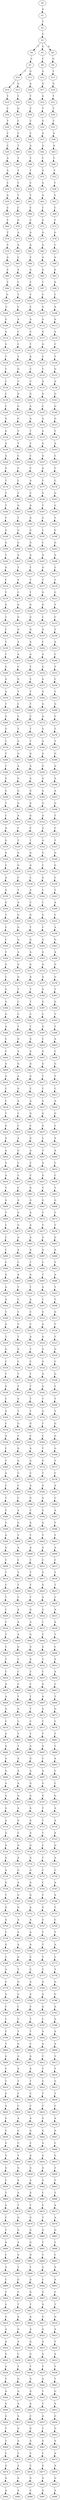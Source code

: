 strict digraph  {
	S0 -> S1 [ label = A ];
	S1 -> S2 [ label = T ];
	S2 -> S3 [ label = G ];
	S3 -> S4 [ label = T ];
	S3 -> S5 [ label = G ];
	S3 -> S6 [ label = A ];
	S4 -> S7 [ label = C ];
	S5 -> S8 [ label = C ];
	S6 -> S9 [ label = G ];
	S7 -> S10 [ label = T ];
	S7 -> S11 [ label = G ];
	S8 -> S12 [ label = G ];
	S9 -> S13 [ label = T ];
	S10 -> S14 [ label = T ];
	S10 -> S15 [ label = G ];
	S11 -> S16 [ label = A ];
	S12 -> S17 [ label = A ];
	S13 -> S18 [ label = G ];
	S14 -> S19 [ label = T ];
	S15 -> S20 [ label = T ];
	S16 -> S21 [ label = T ];
	S17 -> S22 [ label = A ];
	S18 -> S23 [ label = T ];
	S19 -> S24 [ label = C ];
	S20 -> S25 [ label = G ];
	S21 -> S26 [ label = T ];
	S22 -> S27 [ label = T ];
	S23 -> S28 [ label = T ];
	S24 -> S29 [ label = T ];
	S25 -> S30 [ label = C ];
	S26 -> S31 [ label = C ];
	S27 -> S32 [ label = G ];
	S28 -> S33 [ label = C ];
	S29 -> S34 [ label = C ];
	S30 -> S35 [ label = C ];
	S31 -> S36 [ label = C ];
	S32 -> S37 [ label = A ];
	S33 -> S38 [ label = A ];
	S34 -> S39 [ label = C ];
	S35 -> S40 [ label = T ];
	S36 -> S41 [ label = A ];
	S37 -> S42 [ label = A ];
	S38 -> S43 [ label = A ];
	S39 -> S44 [ label = A ];
	S40 -> S45 [ label = T ];
	S41 -> S46 [ label = T ];
	S42 -> S47 [ label = C ];
	S43 -> S48 [ label = T ];
	S44 -> S49 [ label = A ];
	S45 -> S50 [ label = T ];
	S46 -> S51 [ label = T ];
	S47 -> S52 [ label = A ];
	S48 -> S53 [ label = T ];
	S49 -> S54 [ label = C ];
	S50 -> S55 [ label = C ];
	S51 -> S56 [ label = C ];
	S52 -> S57 [ label = A ];
	S53 -> S58 [ label = T ];
	S54 -> S59 [ label = A ];
	S55 -> S60 [ label = T ];
	S56 -> S61 [ label = T ];
	S57 -> S62 [ label = A ];
	S58 -> S63 [ label = G ];
	S59 -> S64 [ label = C ];
	S60 -> S65 [ label = C ];
	S61 -> S66 [ label = C ];
	S62 -> S67 [ label = C ];
	S63 -> S68 [ label = C ];
	S64 -> S69 [ label = T ];
	S65 -> S70 [ label = G ];
	S66 -> S71 [ label = C ];
	S67 -> S72 [ label = A ];
	S68 -> S73 [ label = T ];
	S69 -> S74 [ label = T ];
	S70 -> S75 [ label = A ];
	S71 -> S76 [ label = A ];
	S72 -> S77 [ label = A ];
	S73 -> S78 [ label = G ];
	S74 -> S79 [ label = C ];
	S75 -> S80 [ label = A ];
	S76 -> S81 [ label = A ];
	S77 -> S82 [ label = A ];
	S78 -> S83 [ label = C ];
	S79 -> S84 [ label = G ];
	S80 -> S85 [ label = C ];
	S81 -> S86 [ label = C ];
	S82 -> S87 [ label = A ];
	S83 -> S88 [ label = A ];
	S84 -> S89 [ label = C ];
	S85 -> S90 [ label = A ];
	S86 -> S91 [ label = A ];
	S87 -> S92 [ label = G ];
	S88 -> S93 [ label = A ];
	S89 -> S94 [ label = T ];
	S90 -> S95 [ label = C ];
	S91 -> S96 [ label = C ];
	S92 -> S97 [ label = T ];
	S93 -> S98 [ label = A ];
	S94 -> S99 [ label = G ];
	S95 -> S100 [ label = T ];
	S96 -> S101 [ label = C ];
	S97 -> S102 [ label = C ];
	S98 -> S103 [ label = C ];
	S99 -> S104 [ label = C ];
	S100 -> S105 [ label = C ];
	S101 -> S106 [ label = C ];
	S102 -> S107 [ label = G ];
	S103 -> S108 [ label = A ];
	S104 -> S109 [ label = G ];
	S105 -> S110 [ label = A ];
	S106 -> S111 [ label = A ];
	S107 -> S112 [ label = A ];
	S108 -> S113 [ label = A ];
	S109 -> S114 [ label = G ];
	S110 -> S115 [ label = C ];
	S111 -> S116 [ label = C ];
	S112 -> S117 [ label = A ];
	S113 -> S118 [ label = A ];
	S114 -> S119 [ label = A ];
	S115 -> S120 [ label = C ];
	S116 -> S121 [ label = T ];
	S117 -> S122 [ label = A ];
	S118 -> S123 [ label = C ];
	S119 -> S124 [ label = T ];
	S120 -> S125 [ label = T ];
	S121 -> S126 [ label = A ];
	S122 -> S127 [ label = C ];
	S123 -> S128 [ label = T ];
	S124 -> S129 [ label = C ];
	S125 -> S130 [ label = G ];
	S126 -> S131 [ label = C ];
	S127 -> S132 [ label = T ];
	S128 -> S133 [ label = G ];
	S129 -> S134 [ label = C ];
	S130 -> S135 [ label = C ];
	S131 -> S136 [ label = C ];
	S132 -> S137 [ label = A ];
	S133 -> S138 [ label = A ];
	S134 -> S139 [ label = C ];
	S135 -> S140 [ label = G ];
	S136 -> S141 [ label = G ];
	S137 -> S142 [ label = A ];
	S138 -> S143 [ label = G ];
	S139 -> S144 [ label = C ];
	S140 -> S145 [ label = G ];
	S141 -> S146 [ label = A ];
	S142 -> S147 [ label = C ];
	S143 -> S148 [ label = G ];
	S144 -> S149 [ label = A ];
	S145 -> S150 [ label = G ];
	S146 -> S151 [ label = A ];
	S147 -> S152 [ label = A ];
	S148 -> S153 [ label = G ];
	S149 -> S154 [ label = G ];
	S150 -> S155 [ label = T ];
	S151 -> S156 [ label = T ];
	S152 -> S157 [ label = G ];
	S153 -> S158 [ label = T ];
	S154 -> S159 [ label = A ];
	S155 -> S160 [ label = T ];
	S156 -> S161 [ label = T ];
	S157 -> S162 [ label = A ];
	S158 -> S163 [ label = A ];
	S159 -> S164 [ label = G ];
	S160 -> S165 [ label = C ];
	S161 -> S166 [ label = C ];
	S162 -> S167 [ label = G ];
	S163 -> S168 [ label = C ];
	S164 -> S169 [ label = G ];
	S165 -> S170 [ label = C ];
	S166 -> S171 [ label = C ];
	S167 -> S172 [ label = A ];
	S168 -> S173 [ label = C ];
	S169 -> S174 [ label = T ];
	S170 -> S175 [ label = C ];
	S171 -> S176 [ label = A ];
	S172 -> S177 [ label = T ];
	S173 -> S178 [ label = C ];
	S174 -> S179 [ label = T ];
	S175 -> S180 [ label = C ];
	S176 -> S181 [ label = C ];
	S177 -> S182 [ label = G ];
	S178 -> S183 [ label = G ];
	S179 -> S184 [ label = T ];
	S180 -> S185 [ label = G ];
	S181 -> S186 [ label = A ];
	S182 -> S187 [ label = T ];
	S183 -> S188 [ label = C ];
	S184 -> S189 [ label = T ];
	S185 -> S190 [ label = T ];
	S186 -> S191 [ label = A ];
	S187 -> S192 [ label = G ];
	S188 -> S193 [ label = T ];
	S189 -> S194 [ label = G ];
	S190 -> S195 [ label = G ];
	S191 -> S196 [ label = G ];
	S192 -> S197 [ label = C ];
	S193 -> S198 [ label = G ];
	S194 -> S199 [ label = G ];
	S195 -> S200 [ label = G ];
	S196 -> S201 [ label = G ];
	S197 -> S202 [ label = C ];
	S198 -> S203 [ label = G ];
	S199 -> S204 [ label = T ];
	S200 -> S205 [ label = A ];
	S201 -> S206 [ label = A ];
	S202 -> S207 [ label = A ];
	S203 -> S208 [ label = A ];
	S204 -> S209 [ label = A ];
	S205 -> S210 [ label = T ];
	S206 -> S211 [ label = T ];
	S207 -> S212 [ label = G ];
	S208 -> S213 [ label = T ];
	S209 -> S214 [ label = C ];
	S210 -> S215 [ label = T ];
	S211 -> S216 [ label = T ];
	S212 -> S217 [ label = T ];
	S213 -> S218 [ label = T ];
	S214 -> S219 [ label = T ];
	S215 -> S220 [ label = C ];
	S216 -> S221 [ label = T ];
	S217 -> S222 [ label = G ];
	S218 -> S223 [ label = C ];
	S219 -> S224 [ label = G ];
	S220 -> S225 [ label = G ];
	S221 -> S226 [ label = G ];
	S222 -> S227 [ label = G ];
	S223 -> S228 [ label = T ];
	S224 -> S229 [ label = T ];
	S225 -> S230 [ label = G ];
	S226 -> S231 [ label = G ];
	S227 -> S232 [ label = C ];
	S228 -> S233 [ label = C ];
	S229 -> S234 [ label = C ];
	S230 -> S235 [ label = G ];
	S231 -> S236 [ label = G ];
	S232 -> S237 [ label = A ];
	S233 -> S238 [ label = T ];
	S234 -> S239 [ label = T ];
	S235 -> S240 [ label = A ];
	S236 -> S241 [ label = A ];
	S237 -> S242 [ label = C ];
	S238 -> S243 [ label = A ];
	S239 -> S244 [ label = T ];
	S240 -> S245 [ label = A ];
	S241 -> S246 [ label = A ];
	S242 -> S247 [ label = A ];
	S243 -> S248 [ label = C ];
	S244 -> S249 [ label = G ];
	S245 -> S250 [ label = C ];
	S246 -> S251 [ label = T ];
	S247 -> S252 [ label = G ];
	S248 -> S253 [ label = T ];
	S249 -> S254 [ label = A ];
	S250 -> S255 [ label = G ];
	S251 -> S256 [ label = C ];
	S252 -> S257 [ label = G ];
	S253 -> S258 [ label = C ];
	S254 -> S259 [ label = A ];
	S255 -> S260 [ label = T ];
	S256 -> S261 [ label = T ];
	S257 -> S262 [ label = A ];
	S258 -> S263 [ label = T ];
	S259 -> S264 [ label = T ];
	S260 -> S265 [ label = C ];
	S261 -> S266 [ label = T ];
	S262 -> S267 [ label = G ];
	S263 -> S268 [ label = G ];
	S264 -> S269 [ label = G ];
	S265 -> S270 [ label = C ];
	S266 -> S271 [ label = C ];
	S267 -> S272 [ label = A ];
	S268 -> S273 [ label = C ];
	S269 -> S274 [ label = G ];
	S270 -> S275 [ label = T ];
	S271 -> S276 [ label = T ];
	S272 -> S277 [ label = G ];
	S273 -> S278 [ label = T ];
	S274 -> S279 [ label = T ];
	S275 -> S280 [ label = G ];
	S276 -> S281 [ label = T ];
	S277 -> S282 [ label = A ];
	S278 -> S283 [ label = T ];
	S279 -> S284 [ label = T ];
	S280 -> S285 [ label = G ];
	S281 -> S286 [ label = G ];
	S282 -> S287 [ label = A ];
	S283 -> S288 [ label = G ];
	S284 -> S289 [ label = T ];
	S285 -> S290 [ label = A ];
	S286 -> S291 [ label = A ];
	S287 -> S292 [ label = G ];
	S288 -> S293 [ label = A ];
	S289 -> S294 [ label = G ];
	S290 -> S295 [ label = G ];
	S291 -> S296 [ label = A ];
	S292 -> S297 [ label = A ];
	S293 -> S298 [ label = A ];
	S294 -> S299 [ label = G ];
	S295 -> S300 [ label = G ];
	S296 -> S301 [ label = G ];
	S297 -> S302 [ label = A ];
	S298 -> S303 [ label = A ];
	S299 -> S304 [ label = T ];
	S300 -> S305 [ label = G ];
	S301 -> S306 [ label = G ];
	S302 -> S307 [ label = A ];
	S303 -> S308 [ label = G ];
	S304 -> S309 [ label = C ];
	S305 -> S310 [ label = A ];
	S306 -> S311 [ label = G ];
	S307 -> S312 [ label = A ];
	S308 -> S313 [ label = T ];
	S309 -> S314 [ label = A ];
	S310 -> S315 [ label = C ];
	S311 -> S316 [ label = C ];
	S312 -> S317 [ label = A ];
	S313 -> S318 [ label = C ];
	S314 -> S319 [ label = G ];
	S315 -> S320 [ label = T ];
	S316 -> S321 [ label = T ];
	S317 -> S322 [ label = A ];
	S318 -> S323 [ label = T ];
	S319 -> S324 [ label = A ];
	S320 -> S325 [ label = G ];
	S321 -> S326 [ label = G ];
	S322 -> S327 [ label = G ];
	S323 -> S328 [ label = G ];
	S324 -> S329 [ label = G ];
	S325 -> S330 [ label = G ];
	S326 -> S331 [ label = A ];
	S327 -> S332 [ label = C ];
	S328 -> S333 [ label = G ];
	S329 -> S334 [ label = A ];
	S330 -> S335 [ label = C ];
	S331 -> S336 [ label = C ];
	S332 -> S337 [ label = G ];
	S333 -> S338 [ label = C ];
	S334 -> S339 [ label = A ];
	S335 -> S340 [ label = T ];
	S336 -> S341 [ label = A ];
	S337 -> S342 [ label = C ];
	S338 -> S343 [ label = T ];
	S339 -> S344 [ label = G ];
	S340 -> S345 [ label = A ];
	S341 -> S346 [ label = C ];
	S342 -> S347 [ label = C ];
	S343 -> S348 [ label = A ];
	S344 -> S349 [ label = T ];
	S345 -> S350 [ label = G ];
	S346 -> S351 [ label = G ];
	S347 -> S352 [ label = G ];
	S348 -> S353 [ label = C ];
	S349 -> S354 [ label = C ];
	S350 -> S355 [ label = G ];
	S351 -> S356 [ label = T ];
	S352 -> S357 [ label = C ];
	S353 -> S358 [ label = A ];
	S354 -> S359 [ label = C ];
	S355 -> S360 [ label = G ];
	S356 -> S361 [ label = G ];
	S357 -> S362 [ label = A ];
	S358 -> S363 [ label = G ];
	S359 -> S364 [ label = T ];
	S360 -> S365 [ label = A ];
	S361 -> S366 [ label = A ];
	S362 -> S367 [ label = G ];
	S363 -> S368 [ label = A ];
	S364 -> S369 [ label = G ];
	S365 -> S370 [ label = G ];
	S366 -> S371 [ label = G ];
	S367 -> S372 [ label = A ];
	S368 -> S373 [ label = G ];
	S369 -> S374 [ label = C ];
	S370 -> S375 [ label = G ];
	S371 -> S376 [ label = A ];
	S372 -> S377 [ label = A ];
	S373 -> S378 [ label = G ];
	S374 -> S379 [ label = G ];
	S375 -> S380 [ label = T ];
	S376 -> S381 [ label = T ];
	S377 -> S382 [ label = G ];
	S378 -> S383 [ label = T ];
	S379 -> S384 [ label = A ];
	S380 -> S385 [ label = C ];
	S381 -> S386 [ label = T ];
	S382 -> S387 [ label = G ];
	S383 -> S388 [ label = G ];
	S384 -> S389 [ label = G ];
	S385 -> S390 [ label = C ];
	S386 -> S391 [ label = C ];
	S387 -> S392 [ label = C ];
	S388 -> S393 [ label = T ];
	S389 -> S394 [ label = A ];
	S390 -> S395 [ label = T ];
	S391 -> S396 [ label = T ];
	S392 -> S397 [ label = G ];
	S393 -> S398 [ label = T ];
	S394 -> S399 [ label = C ];
	S395 -> S400 [ label = G ];
	S396 -> S401 [ label = G ];
	S397 -> S402 [ label = C ];
	S398 -> S403 [ label = A ];
	S399 -> S404 [ label = C ];
	S400 -> S405 [ label = A ];
	S401 -> S406 [ label = A ];
	S402 -> S407 [ label = A ];
	S403 -> S408 [ label = C ];
	S404 -> S409 [ label = A ];
	S405 -> S410 [ label = G ];
	S406 -> S411 [ label = G ];
	S407 -> S412 [ label = G ];
	S408 -> S413 [ label = G ];
	S409 -> S414 [ label = G ];
	S410 -> S415 [ label = A ];
	S411 -> S416 [ label = G ];
	S412 -> S417 [ label = T ];
	S413 -> S418 [ label = T ];
	S414 -> S419 [ label = C ];
	S415 -> S420 [ label = G ];
	S416 -> S421 [ label = C ];
	S417 -> S422 [ label = C ];
	S418 -> S423 [ label = C ];
	S419 -> S424 [ label = C ];
	S420 -> S425 [ label = A ];
	S421 -> S426 [ label = A ];
	S422 -> S427 [ label = G ];
	S423 -> S428 [ label = A ];
	S424 -> S429 [ label = T ];
	S425 -> S430 [ label = C ];
	S426 -> S431 [ label = G ];
	S427 -> S432 [ label = G ];
	S428 -> S433 [ label = G ];
	S429 -> S434 [ label = G ];
	S430 -> S435 [ label = C ];
	S431 -> S436 [ label = C ];
	S432 -> S437 [ label = G ];
	S433 -> S438 [ label = C ];
	S434 -> S439 [ label = A ];
	S435 -> S440 [ label = A ];
	S436 -> S441 [ label = A ];
	S437 -> S442 [ label = C ];
	S438 -> S443 [ label = A ];
	S439 -> S444 [ label = A ];
	S440 -> S445 [ label = G ];
	S441 -> S446 [ label = A ];
	S442 -> S447 [ label = T ];
	S443 -> S448 [ label = A ];
	S444 -> S449 [ label = G ];
	S445 -> S450 [ label = C ];
	S446 -> S451 [ label = C ];
	S447 -> S452 [ label = A ];
	S448 -> S453 [ label = C ];
	S449 -> S454 [ label = A ];
	S450 -> S455 [ label = C ];
	S451 -> S456 [ label = C ];
	S452 -> S457 [ label = G ];
	S453 -> S458 [ label = C ];
	S454 -> S459 [ label = T ];
	S455 -> S460 [ label = C ];
	S456 -> S461 [ label = G ];
	S457 -> S462 [ label = T ];
	S458 -> S463 [ label = T ];
	S459 -> S464 [ label = A ];
	S460 -> S465 [ label = A ];
	S461 -> S466 [ label = G ];
	S462 -> S467 [ label = G ];
	S463 -> S468 [ label = G ];
	S464 -> S469 [ label = T ];
	S465 -> S470 [ label = G ];
	S466 -> S471 [ label = A ];
	S467 -> S472 [ label = T ];
	S468 -> S473 [ label = C ];
	S469 -> S474 [ label = C ];
	S470 -> S475 [ label = G ];
	S471 -> S476 [ label = A ];
	S472 -> S477 [ label = T ];
	S473 -> S478 [ label = T ];
	S474 -> S479 [ label = C ];
	S475 -> S480 [ label = G ];
	S476 -> S481 [ label = A ];
	S477 -> S482 [ label = G ];
	S478 -> S483 [ label = G ];
	S479 -> S484 [ label = C ];
	S480 -> S485 [ label = A ];
	S481 -> S486 [ label = A ];
	S482 -> S487 [ label = A ];
	S483 -> S488 [ label = A ];
	S484 -> S489 [ label = C ];
	S485 -> S490 [ label = C ];
	S486 -> S491 [ label = T ];
	S487 -> S492 [ label = C ];
	S488 -> S493 [ label = T ];
	S489 -> S494 [ label = A ];
	S490 -> S495 [ label = A ];
	S491 -> S496 [ label = A ];
	S492 -> S497 [ label = T ];
	S493 -> S498 [ label = A ];
	S494 -> S499 [ label = A ];
	S495 -> S500 [ label = T ];
	S496 -> S501 [ label = T ];
	S497 -> S502 [ label = A ];
	S498 -> S503 [ label = T ];
	S499 -> S504 [ label = A ];
	S500 -> S505 [ label = C ];
	S501 -> S506 [ label = A ];
	S502 -> S507 [ label = C ];
	S503 -> S508 [ label = T ];
	S504 -> S509 [ label = T ];
	S505 -> S510 [ label = C ];
	S506 -> S511 [ label = C ];
	S507 -> S512 [ label = G ];
	S508 -> S513 [ label = G ];
	S509 -> S514 [ label = A ];
	S510 -> S515 [ label = C ];
	S511 -> S516 [ label = C ];
	S512 -> S517 [ label = A ];
	S513 -> S518 [ label = T ];
	S514 -> S519 [ label = T ];
	S515 -> S520 [ label = T ];
	S516 -> S521 [ label = A ];
	S517 -> S522 [ label = A ];
	S518 -> S523 [ label = T ];
	S519 -> S524 [ label = G ];
	S520 -> S525 [ label = G ];
	S521 -> S526 [ label = T ];
	S522 -> S527 [ label = G ];
	S523 -> S528 [ label = G ];
	S524 -> S529 [ label = C ];
	S525 -> S530 [ label = C ];
	S526 -> S531 [ label = C ];
	S527 -> S532 [ label = A ];
	S528 -> S533 [ label = C ];
	S529 -> S534 [ label = T ];
	S530 -> S535 [ label = T ];
	S531 -> S536 [ label = T ];
	S532 -> S537 [ label = A ];
	S533 -> S538 [ label = G ];
	S534 -> S539 [ label = G ];
	S535 -> S540 [ label = T ];
	S536 -> S541 [ label = T ];
	S537 -> S542 [ label = A ];
	S538 -> S543 [ label = T ];
	S539 -> S544 [ label = C ];
	S540 -> S545 [ label = A ];
	S541 -> S546 [ label = T ];
	S542 -> S547 [ label = T ];
	S543 -> S548 [ label = T ];
	S544 -> S549 [ label = A ];
	S545 -> S550 [ label = T ];
	S546 -> S551 [ label = T ];
	S547 -> S552 [ label = G ];
	S548 -> S553 [ label = T ];
	S549 -> S554 [ label = C ];
	S550 -> S555 [ label = G ];
	S551 -> S556 [ label = G ];
	S552 -> S557 [ label = T ];
	S553 -> S558 [ label = G ];
	S554 -> S559 [ label = A ];
	S555 -> S560 [ label = C ];
	S556 -> S561 [ label = C ];
	S557 -> S562 [ label = C ];
	S558 -> S563 [ label = G ];
	S559 -> S564 [ label = C ];
	S560 -> S565 [ label = G ];
	S561 -> S566 [ label = A ];
	S562 -> S567 [ label = T ];
	S563 -> S568 [ label = G ];
	S564 -> S569 [ label = T ];
	S565 -> S570 [ label = G ];
	S566 -> S571 [ label = G ];
	S567 -> S572 [ label = G ];
	S568 -> S573 [ label = T ];
	S569 -> S574 [ label = A ];
	S570 -> S575 [ label = C ];
	S571 -> S576 [ label = C ];
	S572 -> S577 [ label = T ];
	S573 -> S578 [ label = C ];
	S574 -> S579 [ label = C ];
	S575 -> S580 [ label = C ];
	S576 -> S581 [ label = A ];
	S577 -> S582 [ label = A ];
	S578 -> S583 [ label = A ];
	S579 -> S584 [ label = T ];
	S580 -> S585 [ label = C ];
	S581 -> S586 [ label = G ];
	S582 -> S587 [ label = A ];
	S583 -> S588 [ label = C ];
	S584 -> S589 [ label = T ];
	S585 -> S590 [ label = A ];
	S586 -> S591 [ label = C ];
	S587 -> S592 [ label = G ];
	S588 -> S593 [ label = A ];
	S589 -> S594 [ label = T ];
	S590 -> S595 [ label = G ];
	S591 -> S596 [ label = A ];
	S592 -> S597 [ label = A ];
	S593 -> S598 [ label = T ];
	S594 -> S599 [ label = A ];
	S595 -> S600 [ label = T ];
	S596 -> S601 [ label = T ];
	S597 -> S602 [ label = T ];
	S598 -> S603 [ label = T ];
	S599 -> S604 [ label = G ];
	S600 -> S605 [ label = A ];
	S601 -> S606 [ label = A ];
	S602 -> S607 [ label = A ];
	S603 -> S608 [ label = A ];
	S604 -> S609 [ label = T ];
	S605 -> S610 [ label = C ];
	S606 -> S611 [ label = T ];
	S607 -> S612 [ label = C ];
	S608 -> S613 [ label = C ];
	S609 -> S614 [ label = T ];
	S610 -> S615 [ label = T ];
	S611 -> S616 [ label = T ];
	S612 -> S617 [ label = G ];
	S613 -> S618 [ label = T ];
	S614 -> S619 [ label = C ];
	S615 -> S620 [ label = T ];
	S616 -> S621 [ label = T ];
	S617 -> S622 [ label = G ];
	S618 -> S623 [ label = T ];
	S619 -> S624 [ label = T ];
	S620 -> S625 [ label = C ];
	S621 -> S626 [ label = T ];
	S622 -> S627 [ label = A ];
	S623 -> S628 [ label = C ];
	S624 -> S629 [ label = C ];
	S625 -> S630 [ label = A ];
	S626 -> S631 [ label = G ];
	S627 -> S632 [ label = G ];
	S628 -> S633 [ label = A ];
	S629 -> S634 [ label = T ];
	S630 -> S635 [ label = A ];
	S631 -> S636 [ label = A ];
	S632 -> S637 [ label = C ];
	S633 -> S638 [ label = A ];
	S634 -> S639 [ label = T ];
	S635 -> S640 [ label = A ];
	S636 -> S641 [ label = G ];
	S637 -> S642 [ label = C ];
	S638 -> S643 [ label = T ];
	S639 -> S644 [ label = C ];
	S640 -> S645 [ label = G ];
	S641 -> S646 [ label = G ];
	S642 -> S647 [ label = G ];
	S643 -> S648 [ label = C ];
	S644 -> S649 [ label = T ];
	S645 -> S650 [ label = C ];
	S646 -> S651 [ label = A ];
	S647 -> S652 [ label = T ];
	S648 -> S653 [ label = A ];
	S649 -> S654 [ label = C ];
	S650 -> S655 [ label = C ];
	S651 -> S656 [ label = T ];
	S652 -> S657 [ label = C ];
	S653 -> S658 [ label = A ];
	S654 -> S659 [ label = A ];
	S655 -> S660 [ label = C ];
	S656 -> S661 [ label = C ];
	S657 -> S662 [ label = A ];
	S658 -> S663 [ label = C ];
	S659 -> S664 [ label = A ];
	S660 -> S665 [ label = T ];
	S661 -> S666 [ label = T ];
	S662 -> S667 [ label = A ];
	S663 -> S668 [ label = T ];
	S664 -> S669 [ label = A ];
	S665 -> S670 [ label = G ];
	S666 -> S671 [ label = T ];
	S667 -> S672 [ label = G ];
	S668 -> S673 [ label = G ];
	S669 -> S674 [ label = C ];
	S670 -> S675 [ label = C ];
	S671 -> S676 [ label = C ];
	S672 -> S677 [ label = T ];
	S673 -> S678 [ label = C ];
	S674 -> S679 [ label = A ];
	S675 -> S680 [ label = T ];
	S676 -> S681 [ label = T ];
	S677 -> S682 [ label = T ];
	S678 -> S683 [ label = T ];
	S679 -> S684 [ label = A ];
	S680 -> S685 [ label = T ];
	S681 -> S686 [ label = A ];
	S682 -> S687 [ label = A ];
	S683 -> S688 [ label = T ];
	S684 -> S689 [ label = A ];
	S685 -> S690 [ label = A ];
	S686 -> S691 [ label = G ];
	S687 -> S692 [ label = C ];
	S688 -> S693 [ label = A ];
	S689 -> S694 [ label = G ];
	S690 -> S695 [ label = A ];
	S691 -> S696 [ label = A ];
	S692 -> S697 [ label = A ];
	S693 -> S698 [ label = C ];
	S694 -> S699 [ label = A ];
	S695 -> S700 [ label = A ];
	S696 -> S701 [ label = G ];
	S697 -> S702 [ label = G ];
	S698 -> S703 [ label = C ];
	S699 -> S704 [ label = G ];
	S700 -> S705 [ label = G ];
	S701 -> S706 [ label = A ];
	S702 -> S707 [ label = G ];
	S703 -> S708 [ label = G ];
	S704 -> S709 [ label = A ];
	S705 -> S710 [ label = A ];
	S706 -> S711 [ label = A ];
	S707 -> S712 [ label = T ];
	S708 -> S713 [ label = A ];
	S709 -> S714 [ label = A ];
	S710 -> S715 [ label = G ];
	S711 -> S716 [ label = G ];
	S712 -> S717 [ label = T ];
	S713 -> S718 [ label = A ];
	S714 -> S719 [ label = G ];
	S715 -> S720 [ label = C ];
	S716 -> S721 [ label = A ];
	S717 -> S722 [ label = C ];
	S718 -> S723 [ label = A ];
	S719 -> S724 [ label = A ];
	S720 -> S725 [ label = G ];
	S721 -> S726 [ label = G ];
	S722 -> S727 [ label = C ];
	S723 -> S728 [ label = G ];
	S724 -> S729 [ label = G ];
	S725 -> S730 [ label = A ];
	S726 -> S731 [ label = A ];
	S727 -> S732 [ label = T ];
	S728 -> S733 [ label = A ];
	S729 -> S734 [ label = A ];
	S730 -> S735 [ label = G ];
	S731 -> S736 [ label = G ];
	S732 -> S737 [ label = T ];
	S733 -> S738 [ label = C ];
	S734 -> S739 [ label = G ];
	S735 -> S740 [ label = A ];
	S736 -> S741 [ label = A ];
	S737 -> S742 [ label = C ];
	S738 -> S743 [ label = A ];
	S739 -> S744 [ label = T ];
	S740 -> S745 [ label = G ];
	S741 -> S746 [ label = G ];
	S742 -> S747 [ label = C ];
	S743 -> S748 [ label = A ];
	S744 -> S749 [ label = G ];
	S745 -> S750 [ label = G ];
	S746 -> S751 [ label = A ];
	S747 -> S752 [ label = G ];
	S748 -> S753 [ label = T ];
	S749 -> S754 [ label = G ];
	S750 -> S755 [ label = A ];
	S751 -> S756 [ label = A ];
	S752 -> S757 [ label = G ];
	S753 -> S758 [ label = C ];
	S754 -> S759 [ label = C ];
	S755 -> S760 [ label = A ];
	S756 -> S761 [ label = A ];
	S757 -> S762 [ label = T ];
	S758 -> S763 [ label = T ];
	S759 -> S764 [ label = G ];
	S760 -> S765 [ label = A ];
	S761 -> S766 [ label = A ];
	S762 -> S767 [ label = T ];
	S763 -> S768 [ label = A ];
	S764 -> S769 [ label = T ];
	S765 -> S770 [ label = G ];
	S766 -> S771 [ label = C ];
	S767 -> S772 [ label = T ];
	S768 -> S773 [ label = C ];
	S769 -> S774 [ label = A ];
	S770 -> S775 [ label = T ];
	S771 -> S776 [ label = C ];
	S772 -> S777 [ label = T ];
	S773 -> S778 [ label = T ];
	S774 -> S779 [ label = G ];
	S775 -> S780 [ label = G ];
	S776 -> S781 [ label = A ];
	S777 -> S782 [ label = A ];
	S778 -> S783 [ label = G ];
	S779 -> S784 [ label = A ];
	S780 -> S785 [ label = G ];
	S781 -> S786 [ label = A ];
	S782 -> S787 [ label = A ];
	S783 -> S788 [ label = G ];
	S784 -> S789 [ label = C ];
	S785 -> S790 [ label = C ];
	S786 -> S791 [ label = C ];
	S787 -> S792 [ label = A ];
	S788 -> S793 [ label = A ];
	S789 -> S794 [ label = C ];
	S790 -> S795 [ label = C ];
	S791 -> S796 [ label = T ];
	S792 -> S797 [ label = C ];
	S793 -> S798 [ label = A ];
	S794 -> S799 [ label = C ];
	S795 -> S800 [ label = T ];
	S796 -> S801 [ label = T ];
	S797 -> S802 [ label = A ];
	S798 -> S803 [ label = A ];
	S799 -> S804 [ label = T ];
	S800 -> S805 [ label = G ];
	S801 -> S806 [ label = C ];
	S802 -> S807 [ label = A ];
	S803 -> S808 [ label = A ];
	S804 -> S809 [ label = G ];
	S805 -> S810 [ label = G ];
	S806 -> S811 [ label = G ];
	S807 -> S812 [ label = T ];
	S808 -> S813 [ label = T ];
	S809 -> S814 [ label = C ];
	S810 -> S815 [ label = A ];
	S811 -> S816 [ label = A ];
	S812 -> S817 [ label = T ];
	S813 -> S818 [ label = T ];
	S814 -> S819 [ label = T ];
	S815 -> S820 [ label = T ];
	S816 -> S821 [ label = T ];
	S817 -> S822 [ label = G ];
	S818 -> S823 [ label = G ];
	S819 -> S824 [ label = G ];
	S820 -> S825 [ label = C ];
	S821 -> S826 [ label = C ];
	S822 -> S827 [ label = T ];
	S823 -> S828 [ label = T ];
	S824 -> S829 [ label = A ];
	S825 -> S830 [ label = C ];
	S826 -> S831 [ label = C ];
	S827 -> S832 [ label = T ];
	S828 -> S833 [ label = C ];
	S829 -> S834 [ label = G ];
	S830 -> S835 [ label = A ];
	S831 -> S836 [ label = A ];
	S832 -> S837 [ label = G ];
	S833 -> S838 [ label = A ];
	S834 -> S839 [ label = T ];
	S835 -> S840 [ label = G ];
	S836 -> S841 [ label = G ];
	S837 -> S842 [ label = G ];
	S838 -> S843 [ label = A ];
	S839 -> S844 [ label = G ];
	S840 -> S845 [ label = C ];
	S841 -> S846 [ label = C ];
	S842 -> S847 [ label = A ];
	S843 -> S848 [ label = C ];
	S844 -> S849 [ label = G ];
	S845 -> S850 [ label = T ];
	S846 -> S851 [ label = A ];
	S847 -> S852 [ label = G ];
	S848 -> S853 [ label = G ];
	S849 -> S854 [ label = G ];
	S850 -> S855 [ label = G ];
	S851 -> S856 [ label = G ];
	S852 -> S857 [ label = A ];
	S853 -> S858 [ label = T ];
	S854 -> S859 [ label = C ];
	S855 -> S860 [ label = A ];
	S856 -> S861 [ label = A ];
	S857 -> S862 [ label = A ];
	S858 -> S863 [ label = T ];
	S859 -> S864 [ label = T ];
	S860 -> S865 [ label = A ];
	S861 -> S866 [ label = A ];
	S862 -> S867 [ label = C ];
	S863 -> S868 [ label = T ];
	S864 -> S869 [ label = G ];
	S865 -> S870 [ label = T ];
	S866 -> S871 [ label = T ];
	S867 -> S872 [ label = C ];
	S868 -> S873 [ label = A ];
	S869 -> S874 [ label = C ];
	S870 -> S875 [ label = G ];
	S871 -> S876 [ label = G ];
	S872 -> S877 [ label = T ];
	S873 -> S878 [ label = A ];
	S874 -> S879 [ label = T ];
	S875 -> S880 [ label = G ];
	S876 -> S881 [ label = G ];
	S877 -> S882 [ label = A ];
	S878 -> S883 [ label = G ];
	S879 -> S884 [ label = A ];
	S880 -> S885 [ label = A ];
	S881 -> S886 [ label = G ];
	S882 -> S887 [ label = T ];
	S883 -> S888 [ label = T ];
	S884 -> S889 [ label = C ];
	S885 -> S890 [ label = G ];
	S886 -> S891 [ label = G ];
	S887 -> S892 [ label = C ];
	S888 -> S893 [ label = C ];
	S889 -> S894 [ label = A ];
	S890 -> S895 [ label = T ];
	S891 -> S896 [ label = T ];
	S892 -> S897 [ label = G ];
	S893 -> S898 [ label = A ];
	S894 -> S899 [ label = C ];
	S895 -> S900 [ label = G ];
	S896 -> S901 [ label = A ];
	S897 -> S902 [ label = C ];
	S898 -> S903 [ label = A ];
	S899 -> S904 [ label = T ];
	S900 -> S905 [ label = C ];
	S901 -> S906 [ label = G ];
	S902 -> S907 [ label = G ];
	S903 -> S908 [ label = C ];
	S904 -> S909 [ label = G ];
	S905 -> S910 [ label = T ];
	S906 -> S911 [ label = T ];
	S907 -> S912 [ label = G ];
	S908 -> S913 [ label = T ];
	S909 -> S914 [ label = G ];
	S910 -> S915 [ label = A ];
	S911 -> S916 [ label = A ];
	S912 -> S917 [ label = G ];
	S913 -> S918 [ label = G ];
	S914 -> S919 [ label = A ];
	S915 -> S920 [ label = G ];
	S916 -> S921 [ label = A ];
	S917 -> S922 [ label = A ];
	S918 -> S923 [ label = A ];
	S919 -> S924 [ label = A ];
	S920 -> S925 [ label = A ];
	S921 -> S926 [ label = G ];
	S922 -> S927 [ label = A ];
	S923 -> S928 [ label = T ];
	S924 -> S929 [ label = G ];
	S925 -> S930 [ label = C ];
	S926 -> S931 [ label = G ];
	S927 -> S932 [ label = A ];
	S928 -> S933 [ label = A ];
	S929 -> S934 [ label = A ];
	S930 -> S935 [ label = T ];
	S931 -> S936 [ label = T ];
	S932 -> S937 [ label = T ];
	S933 -> S938 [ label = T ];
	S934 -> S939 [ label = T ];
	S935 -> S940 [ label = G ];
	S936 -> S941 [ label = G ];
	S937 -> S942 [ label = A ];
	S938 -> S943 [ label = T ];
	S939 -> S944 [ label = A ];
	S940 -> S945 [ label = G ];
	S941 -> S946 [ label = G ];
	S942 -> S947 [ label = T ];
	S943 -> S948 [ label = G ];
	S944 -> S949 [ label = G ];
	S945 -> S950 [ label = A ];
	S946 -> S951 [ label = A ];
	S947 -> S952 [ label = T ];
	S948 -> S953 [ label = A ];
	S949 -> S954 [ label = A ];
	S950 -> S955 [ label = A ];
	S951 -> S956 [ label = C ];
	S952 -> S957 [ label = A ];
	S953 -> S958 [ label = G ];
	S954 -> S959 [ label = T ];
	S955 -> S960 [ label = G ];
	S956 -> S961 [ label = G ];
	S957 -> S962 [ label = C ];
	S958 -> S963 [ label = G ];
	S959 -> S964 [ label = T ];
	S960 -> S965 [ label = A ];
	S961 -> S966 [ label = A ];
	S962 -> S967 [ label = G ];
	S963 -> S968 [ label = A ];
	S964 -> S969 [ label = C ];
	S965 -> S970 [ label = C ];
	S966 -> S971 [ label = C ];
	S967 -> S972 [ label = C ];
	S968 -> S973 [ label = A ];
	S969 -> S974 [ label = G ];
	S970 -> S975 [ label = A ];
	S971 -> S976 [ label = C ];
	S972 -> S977 [ label = G ];
	S973 -> S978 [ label = A ];
	S974 -> S979 [ label = A ];
	S975 -> S980 [ label = G ];
	S976 -> S981 [ label = G ];
	S977 -> S982 [ label = A ];
	S978 -> S983 [ label = G ];
	S979 -> S984 [ label = A ];
	S980 -> S985 [ label = A ];
	S981 -> S986 [ label = C ];
	S982 -> S987 [ label = A ];
	S983 -> S988 [ label = A ];
}
